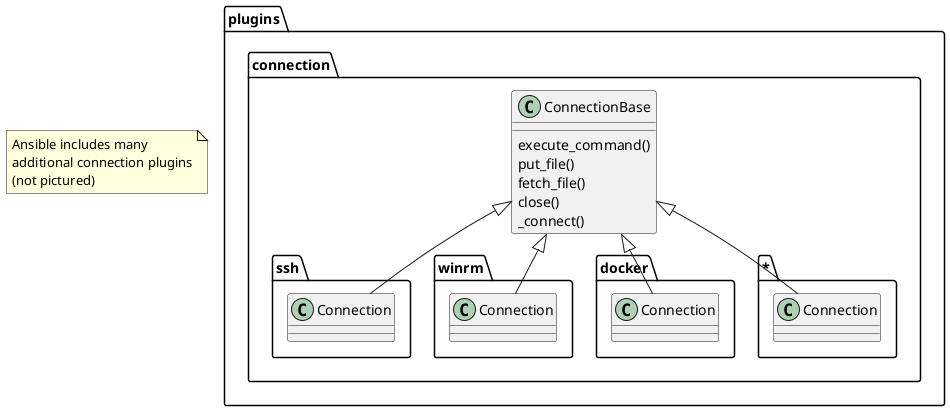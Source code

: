 @startuml

package plugins.connection {
	ConnectionBase <|-- ssh.Connection
	ConnectionBase <|-- winrm.Connection
	ConnectionBase <|-- docker.Connection
	ConnectionBase <|-- "*.Connection"
}

ConnectionBase : execute_command()
ConnectionBase : put_file()
ConnectionBase : fetch_file()
ConnectionBase : close()
ConnectionBase : _connect()

note "Ansible includes many\nadditional connection plugins\n(not pictured)" as N1

@enduml